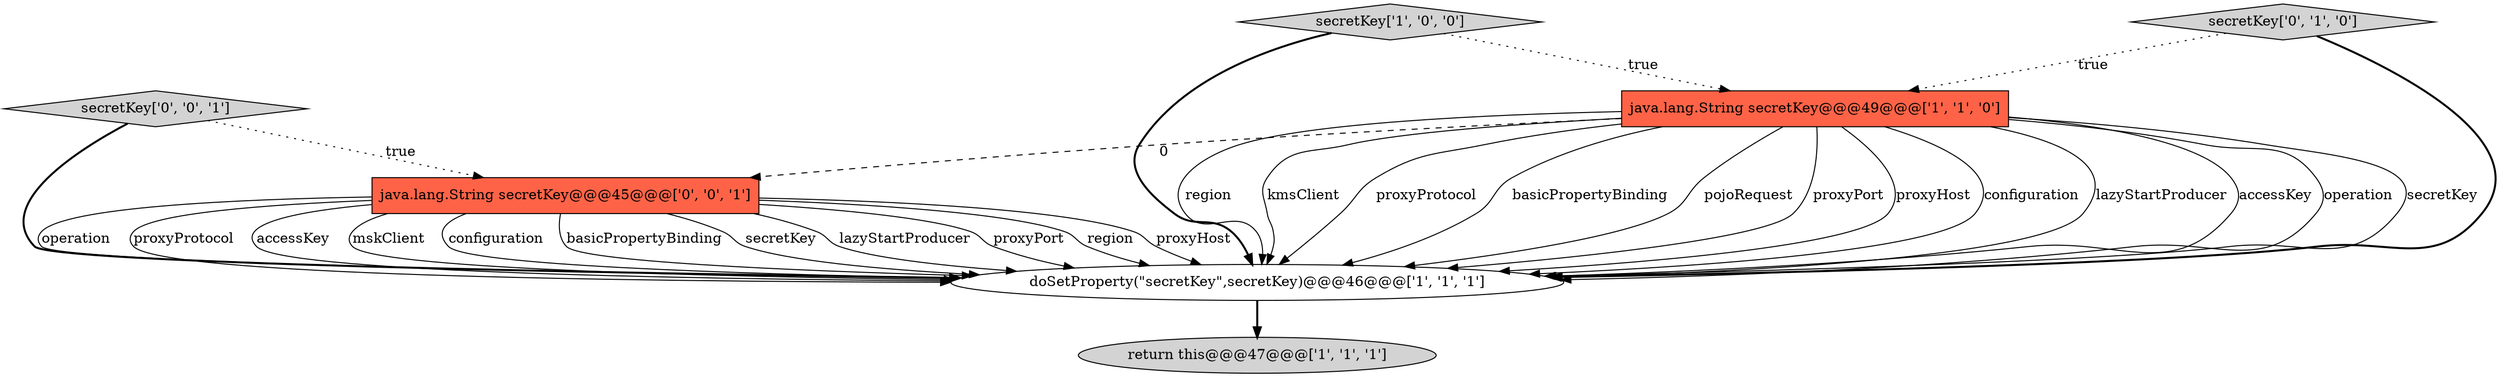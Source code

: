 digraph {
3 [style = filled, label = "doSetProperty(\"secretKey\",secretKey)@@@46@@@['1', '1', '1']", fillcolor = white, shape = ellipse image = "AAA0AAABBB1BBB"];
2 [style = filled, label = "return this@@@47@@@['1', '1', '1']", fillcolor = lightgray, shape = ellipse image = "AAA0AAABBB1BBB"];
1 [style = filled, label = "java.lang.String secretKey@@@49@@@['1', '1', '0']", fillcolor = tomato, shape = box image = "AAA0AAABBB1BBB"];
5 [style = filled, label = "secretKey['0', '0', '1']", fillcolor = lightgray, shape = diamond image = "AAA0AAABBB3BBB"];
6 [style = filled, label = "java.lang.String secretKey@@@45@@@['0', '0', '1']", fillcolor = tomato, shape = box image = "AAA0AAABBB3BBB"];
0 [style = filled, label = "secretKey['1', '0', '0']", fillcolor = lightgray, shape = diamond image = "AAA0AAABBB1BBB"];
4 [style = filled, label = "secretKey['0', '1', '0']", fillcolor = lightgray, shape = diamond image = "AAA0AAABBB2BBB"];
0->3 [style = bold, label=""];
5->3 [style = bold, label=""];
4->3 [style = bold, label=""];
1->3 [style = solid, label="region"];
4->1 [style = dotted, label="true"];
1->3 [style = solid, label="kmsClient"];
6->3 [style = solid, label="operation"];
6->3 [style = solid, label="proxyProtocol"];
5->6 [style = dotted, label="true"];
6->3 [style = solid, label="accessKey"];
1->3 [style = solid, label="proxyProtocol"];
1->3 [style = solid, label="basicPropertyBinding"];
6->3 [style = solid, label="mskClient"];
6->3 [style = solid, label="configuration"];
1->3 [style = solid, label="pojoRequest"];
1->3 [style = solid, label="proxyPort"];
1->3 [style = solid, label="proxyHost"];
1->3 [style = solid, label="configuration"];
3->2 [style = bold, label=""];
1->3 [style = solid, label="lazyStartProducer"];
1->3 [style = solid, label="accessKey"];
1->6 [style = dashed, label="0"];
6->3 [style = solid, label="basicPropertyBinding"];
6->3 [style = solid, label="secretKey"];
6->3 [style = solid, label="lazyStartProducer"];
6->3 [style = solid, label="proxyPort"];
1->3 [style = solid, label="operation"];
6->3 [style = solid, label="region"];
1->3 [style = solid, label="secretKey"];
0->1 [style = dotted, label="true"];
6->3 [style = solid, label="proxyHost"];
}
